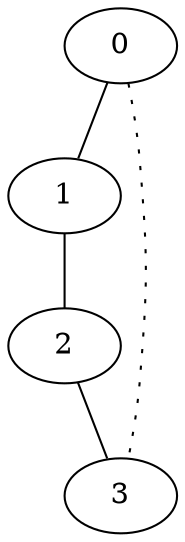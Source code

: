 graph {
a0[label=0];
a1[label=1];
a2[label=2];
a3[label=3];
a0 -- a1;
a0 -- a3 [style=dotted];
a1 -- a2;
a2 -- a3;
}
